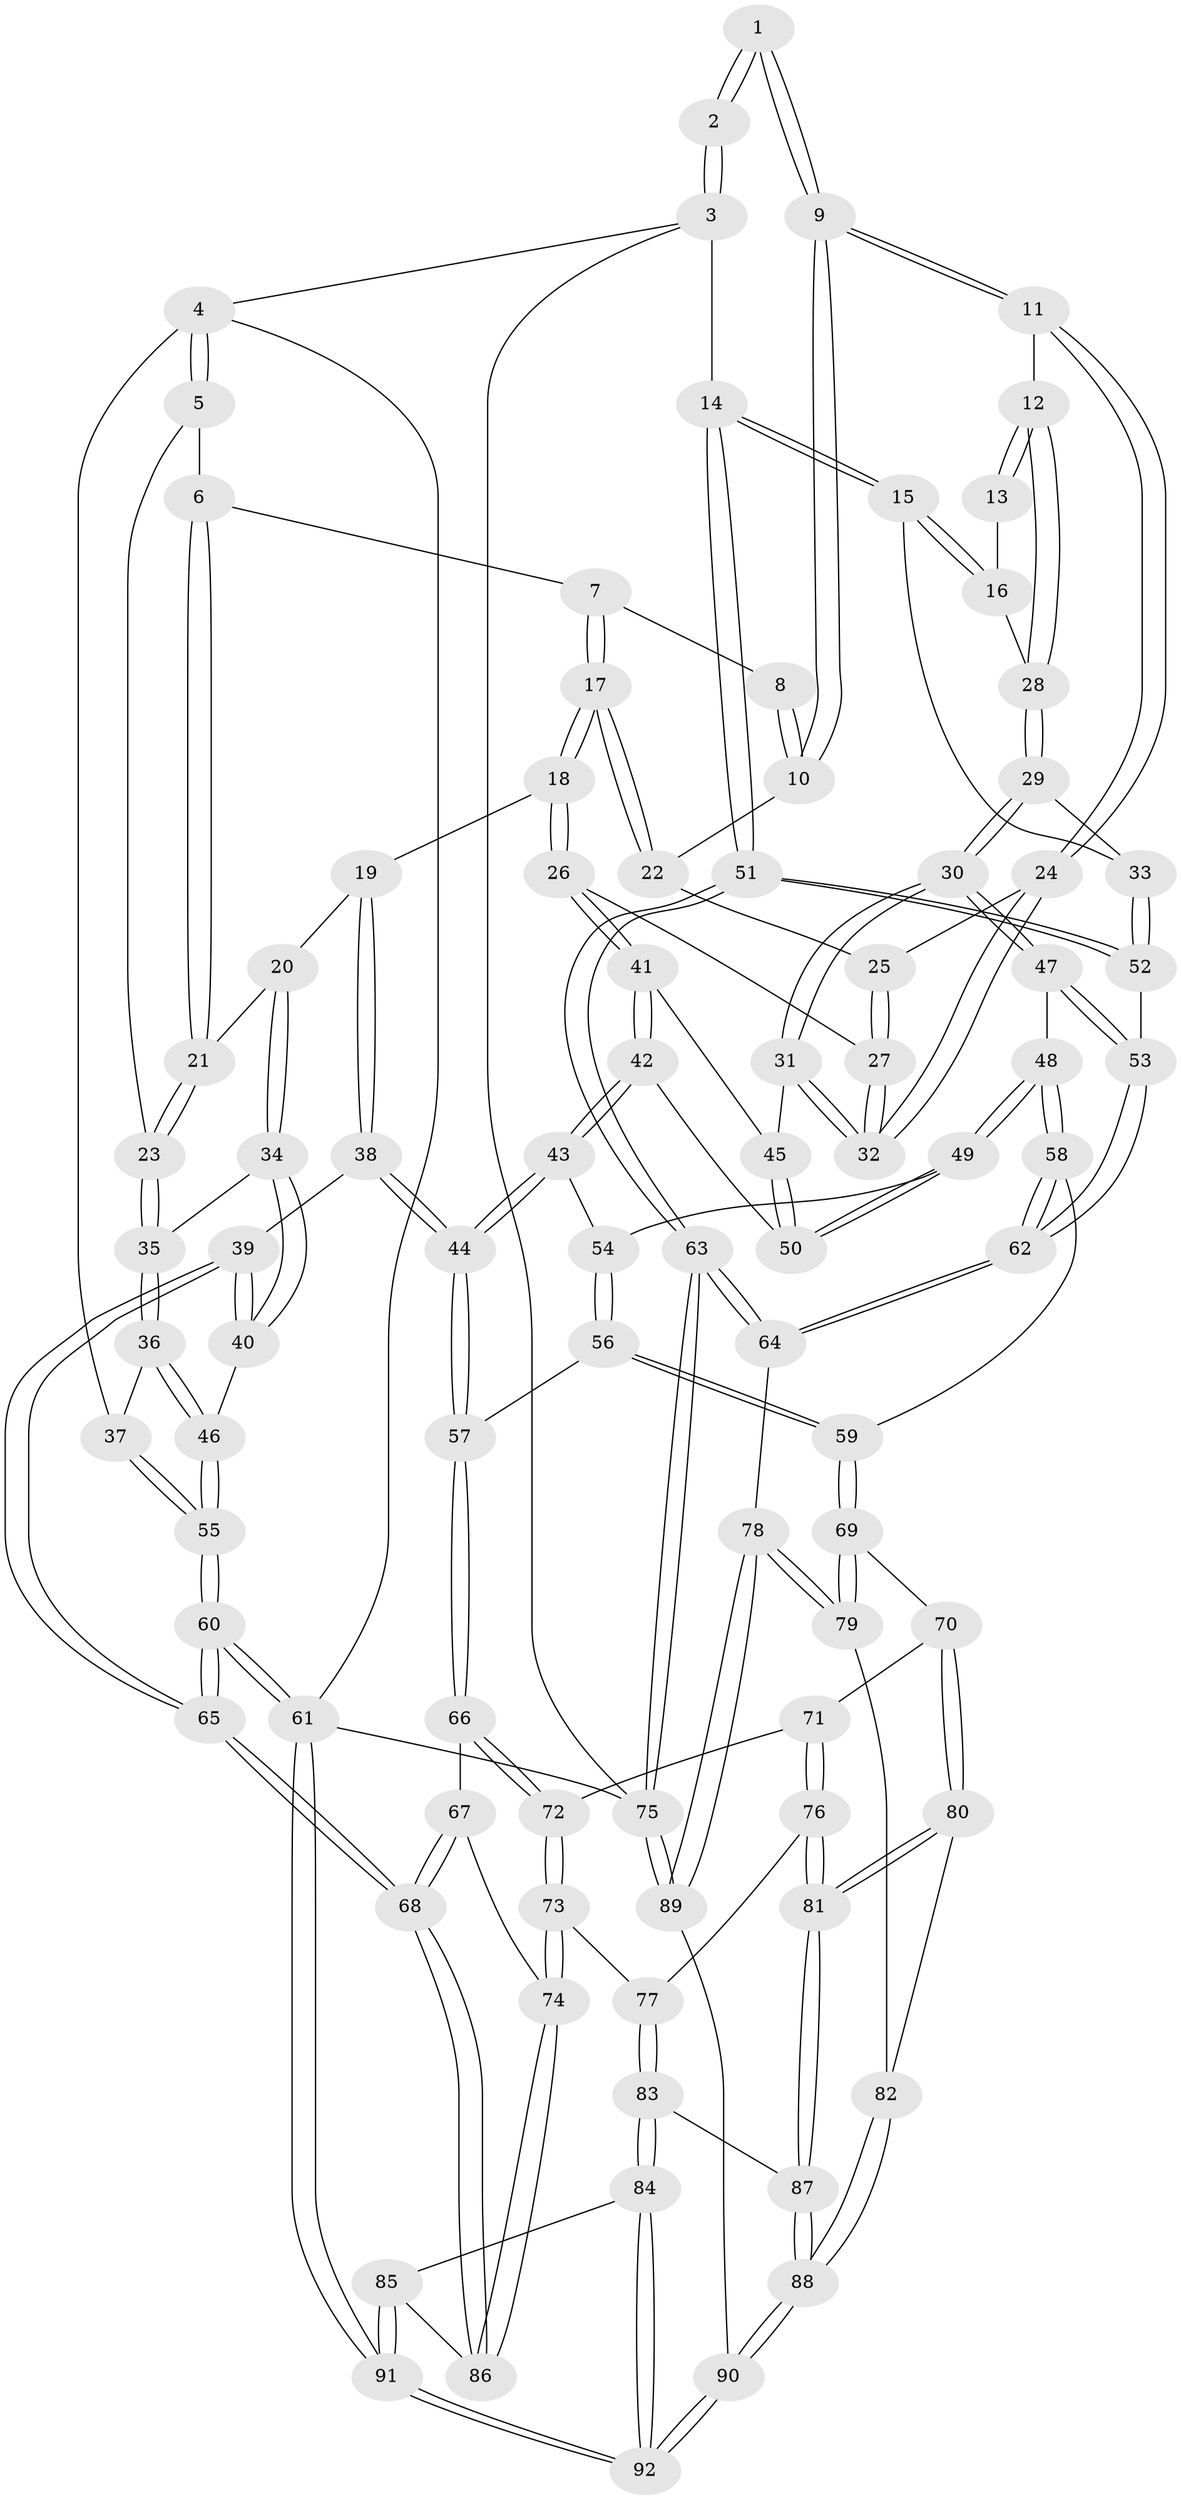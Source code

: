 // Generated by graph-tools (version 1.1) at 2025/51/03/09/25 03:51:01]
// undirected, 92 vertices, 227 edges
graph export_dot {
graph [start="1"]
  node [color=gray90,style=filled];
  1 [pos="+0.7551904445404735+0"];
  2 [pos="+1+0"];
  3 [pos="+1+0"];
  4 [pos="+0+0"];
  5 [pos="+0.06619849760636032+0"];
  6 [pos="+0.3126754080182651+0"];
  7 [pos="+0.33968751722894863+0"];
  8 [pos="+0.594017797270722+0"];
  9 [pos="+0.7558482706394352+0.1104528618237183"];
  10 [pos="+0.6185056862232924+0.03295374649158981"];
  11 [pos="+0.7590422006231001+0.116410932926839"];
  12 [pos="+0.7640567541794834+0.1183015318046292"];
  13 [pos="+0.9175779975047728+0"];
  14 [pos="+1+0.20304579336707834"];
  15 [pos="+0.9930752393238588+0.23658829222312192"];
  16 [pos="+0.8875409192312186+0.1225772272780768"];
  17 [pos="+0.4214225535927947+0.07382962232465196"];
  18 [pos="+0.43548673006284144+0.18517773330016052"];
  19 [pos="+0.41614929042216103+0.19234754434725607"];
  20 [pos="+0.35328169680650634+0.20400742642966996"];
  21 [pos="+0.2463619588300112+0.18170027726252813"];
  22 [pos="+0.6074696457129963+0.05526567268953638"];
  23 [pos="+0.1799011087840649+0.20620299869670297"];
  24 [pos="+0.7048544090492376+0.15638444474675048"];
  25 [pos="+0.5977870196244185+0.09676003896308755"];
  26 [pos="+0.4361376594581628+0.185563128192613"];
  27 [pos="+0.5484842514788244+0.17618018879374875"];
  28 [pos="+0.7650194019358791+0.119051693808386"];
  29 [pos="+0.8358346885903059+0.31254607397834383"];
  30 [pos="+0.819492204526982+0.3315765471411515"];
  31 [pos="+0.6516966164947403+0.26292514444930765"];
  32 [pos="+0.6444865901915854+0.24081007369775584"];
  33 [pos="+0.9703275506927314+0.2505217673067004"];
  34 [pos="+0.30625846280441704+0.3048518247439252"];
  35 [pos="+0.17071506295826383+0.2156239304594606"];
  36 [pos="+0.1541570314160055+0.2304372010612637"];
  37 [pos="+0+0.03723828879059474"];
  38 [pos="+0.3067866897486117+0.4867613550463165"];
  39 [pos="+0.26698195854151935+0.46924436888741605"];
  40 [pos="+0.2662207144228108+0.46862580925598596"];
  41 [pos="+0.4785978305674993+0.31917001824864344"];
  42 [pos="+0.47630631171119486+0.36669536629528265"];
  43 [pos="+0.4603396202179098+0.3911795981347123"];
  44 [pos="+0.314453322600614+0.4913663928627089"];
  45 [pos="+0.6343253878174215+0.2885046281319071"];
  46 [pos="+0.14970264429553842+0.4126958873887035"];
  47 [pos="+0.8086293795743383+0.4131737609827017"];
  48 [pos="+0.6944693455607852+0.46320851181403283"];
  49 [pos="+0.6341512622390648+0.4317818950674286"];
  50 [pos="+0.6117211427244557+0.38961880363376733"];
  51 [pos="+1+0.6382237481856909"];
  52 [pos="+0.9625591143696214+0.4999997319256273"];
  53 [pos="+0.8372995937312108+0.4488247240425856"];
  54 [pos="+0.5522185415562482+0.48209002555474134"];
  55 [pos="+0+0.5023171253958656"];
  56 [pos="+0.5218924833584568+0.5830236495986815"];
  57 [pos="+0.3358464985422812+0.5310728659518243"];
  58 [pos="+0.6637218729101828+0.5999938930820253"];
  59 [pos="+0.5722813741059294+0.6343674025272455"];
  60 [pos="+0+0.7694681127313637"];
  61 [pos="+0+1"];
  62 [pos="+0.8005825882294232+0.6714647248761242"];
  63 [pos="+1+0.7880041966419925"];
  64 [pos="+0.8198780765692443+0.6987166452604431"];
  65 [pos="+0.04179483326047069+0.7796137078905396"];
  66 [pos="+0.3351886650866107+0.5385056255305419"];
  67 [pos="+0.26301334963294337+0.6363110558001533"];
  68 [pos="+0.052561577894231236+0.7825074842972275"];
  69 [pos="+0.5647660377158795+0.6678767864043234"];
  70 [pos="+0.46594285110297295+0.7307159834007492"];
  71 [pos="+0.36398044702967175+0.6668759002386667"];
  72 [pos="+0.3606545279163909+0.6633599537793405"];
  73 [pos="+0.2878069798326283+0.7571463638821001"];
  74 [pos="+0.25693002243483715+0.7573126741877548"];
  75 [pos="+1+1"];
  76 [pos="+0.3769802562697398+0.7891909240606683"];
  77 [pos="+0.29481398083841925+0.7641875595382911"];
  78 [pos="+0.6881194085348599+0.8378603824760695"];
  79 [pos="+0.6216954113767109+0.7954194783200533"];
  80 [pos="+0.44651891074371686+0.8074261776475065"];
  81 [pos="+0.4209961351122216+0.8309411291041985"];
  82 [pos="+0.5452140926219501+0.8284418990738468"];
  83 [pos="+0.3275284718797842+0.8997243926458913"];
  84 [pos="+0.2935871229011756+0.9205981470855172"];
  85 [pos="+0.11391798667400514+0.8175673125644668"];
  86 [pos="+0.1010315686320602+0.804152537142403"];
  87 [pos="+0.4042550347064387+0.880530951071061"];
  88 [pos="+0.5073904998651502+0.9979639563041455"];
  89 [pos="+0.7344234181286375+1"];
  90 [pos="+0.5859504210438359+1"];
  91 [pos="+0.23475234000891013+1"];
  92 [pos="+0.2592655036344999+1"];
  1 -- 2;
  1 -- 2;
  1 -- 9;
  1 -- 9;
  2 -- 3;
  2 -- 3;
  3 -- 4;
  3 -- 14;
  3 -- 75;
  4 -- 5;
  4 -- 5;
  4 -- 37;
  4 -- 61;
  5 -- 6;
  5 -- 23;
  6 -- 7;
  6 -- 21;
  6 -- 21;
  7 -- 8;
  7 -- 17;
  7 -- 17;
  8 -- 10;
  8 -- 10;
  9 -- 10;
  9 -- 10;
  9 -- 11;
  9 -- 11;
  10 -- 22;
  11 -- 12;
  11 -- 24;
  11 -- 24;
  12 -- 13;
  12 -- 13;
  12 -- 28;
  12 -- 28;
  13 -- 16;
  14 -- 15;
  14 -- 15;
  14 -- 51;
  14 -- 51;
  15 -- 16;
  15 -- 16;
  15 -- 33;
  16 -- 28;
  17 -- 18;
  17 -- 18;
  17 -- 22;
  17 -- 22;
  18 -- 19;
  18 -- 26;
  18 -- 26;
  19 -- 20;
  19 -- 38;
  19 -- 38;
  20 -- 21;
  20 -- 34;
  20 -- 34;
  21 -- 23;
  21 -- 23;
  22 -- 25;
  23 -- 35;
  23 -- 35;
  24 -- 25;
  24 -- 32;
  24 -- 32;
  25 -- 27;
  25 -- 27;
  26 -- 27;
  26 -- 41;
  26 -- 41;
  27 -- 32;
  27 -- 32;
  28 -- 29;
  28 -- 29;
  29 -- 30;
  29 -- 30;
  29 -- 33;
  30 -- 31;
  30 -- 31;
  30 -- 47;
  30 -- 47;
  31 -- 32;
  31 -- 32;
  31 -- 45;
  33 -- 52;
  33 -- 52;
  34 -- 35;
  34 -- 40;
  34 -- 40;
  35 -- 36;
  35 -- 36;
  36 -- 37;
  36 -- 46;
  36 -- 46;
  37 -- 55;
  37 -- 55;
  38 -- 39;
  38 -- 44;
  38 -- 44;
  39 -- 40;
  39 -- 40;
  39 -- 65;
  39 -- 65;
  40 -- 46;
  41 -- 42;
  41 -- 42;
  41 -- 45;
  42 -- 43;
  42 -- 43;
  42 -- 50;
  43 -- 44;
  43 -- 44;
  43 -- 54;
  44 -- 57;
  44 -- 57;
  45 -- 50;
  45 -- 50;
  46 -- 55;
  46 -- 55;
  47 -- 48;
  47 -- 53;
  47 -- 53;
  48 -- 49;
  48 -- 49;
  48 -- 58;
  48 -- 58;
  49 -- 50;
  49 -- 50;
  49 -- 54;
  51 -- 52;
  51 -- 52;
  51 -- 63;
  51 -- 63;
  52 -- 53;
  53 -- 62;
  53 -- 62;
  54 -- 56;
  54 -- 56;
  55 -- 60;
  55 -- 60;
  56 -- 57;
  56 -- 59;
  56 -- 59;
  57 -- 66;
  57 -- 66;
  58 -- 59;
  58 -- 62;
  58 -- 62;
  59 -- 69;
  59 -- 69;
  60 -- 61;
  60 -- 61;
  60 -- 65;
  60 -- 65;
  61 -- 91;
  61 -- 91;
  61 -- 75;
  62 -- 64;
  62 -- 64;
  63 -- 64;
  63 -- 64;
  63 -- 75;
  63 -- 75;
  64 -- 78;
  65 -- 68;
  65 -- 68;
  66 -- 67;
  66 -- 72;
  66 -- 72;
  67 -- 68;
  67 -- 68;
  67 -- 74;
  68 -- 86;
  68 -- 86;
  69 -- 70;
  69 -- 79;
  69 -- 79;
  70 -- 71;
  70 -- 80;
  70 -- 80;
  71 -- 72;
  71 -- 76;
  71 -- 76;
  72 -- 73;
  72 -- 73;
  73 -- 74;
  73 -- 74;
  73 -- 77;
  74 -- 86;
  74 -- 86;
  75 -- 89;
  75 -- 89;
  76 -- 77;
  76 -- 81;
  76 -- 81;
  77 -- 83;
  77 -- 83;
  78 -- 79;
  78 -- 79;
  78 -- 89;
  78 -- 89;
  79 -- 82;
  80 -- 81;
  80 -- 81;
  80 -- 82;
  81 -- 87;
  81 -- 87;
  82 -- 88;
  82 -- 88;
  83 -- 84;
  83 -- 84;
  83 -- 87;
  84 -- 85;
  84 -- 92;
  84 -- 92;
  85 -- 86;
  85 -- 91;
  85 -- 91;
  87 -- 88;
  87 -- 88;
  88 -- 90;
  88 -- 90;
  89 -- 90;
  90 -- 92;
  90 -- 92;
  91 -- 92;
  91 -- 92;
}
